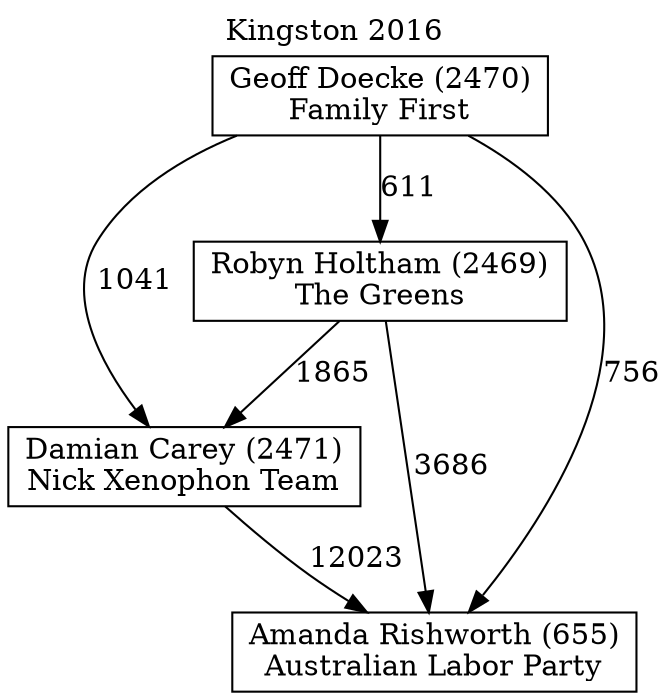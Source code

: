 // House preference flow
digraph "Amanda Rishworth (655)_Kingston_2016" {
	graph [label="Kingston 2016" labelloc=t mclimit=10]
	node [shape=box]
	"Damian Carey (2471)" [label="Damian Carey (2471)
Nick Xenophon Team"]
	"Robyn Holtham (2469)" [label="Robyn Holtham (2469)
The Greens"]
	"Amanda Rishworth (655)" [label="Amanda Rishworth (655)
Australian Labor Party"]
	"Geoff Doecke (2470)" [label="Geoff Doecke (2470)
Family First"]
	"Geoff Doecke (2470)" -> "Amanda Rishworth (655)" [label=756]
	"Geoff Doecke (2470)" -> "Robyn Holtham (2469)" [label=611]
	"Robyn Holtham (2469)" -> "Damian Carey (2471)" [label=1865]
	"Damian Carey (2471)" -> "Amanda Rishworth (655)" [label=12023]
	"Geoff Doecke (2470)" -> "Damian Carey (2471)" [label=1041]
	"Robyn Holtham (2469)" -> "Amanda Rishworth (655)" [label=3686]
}
